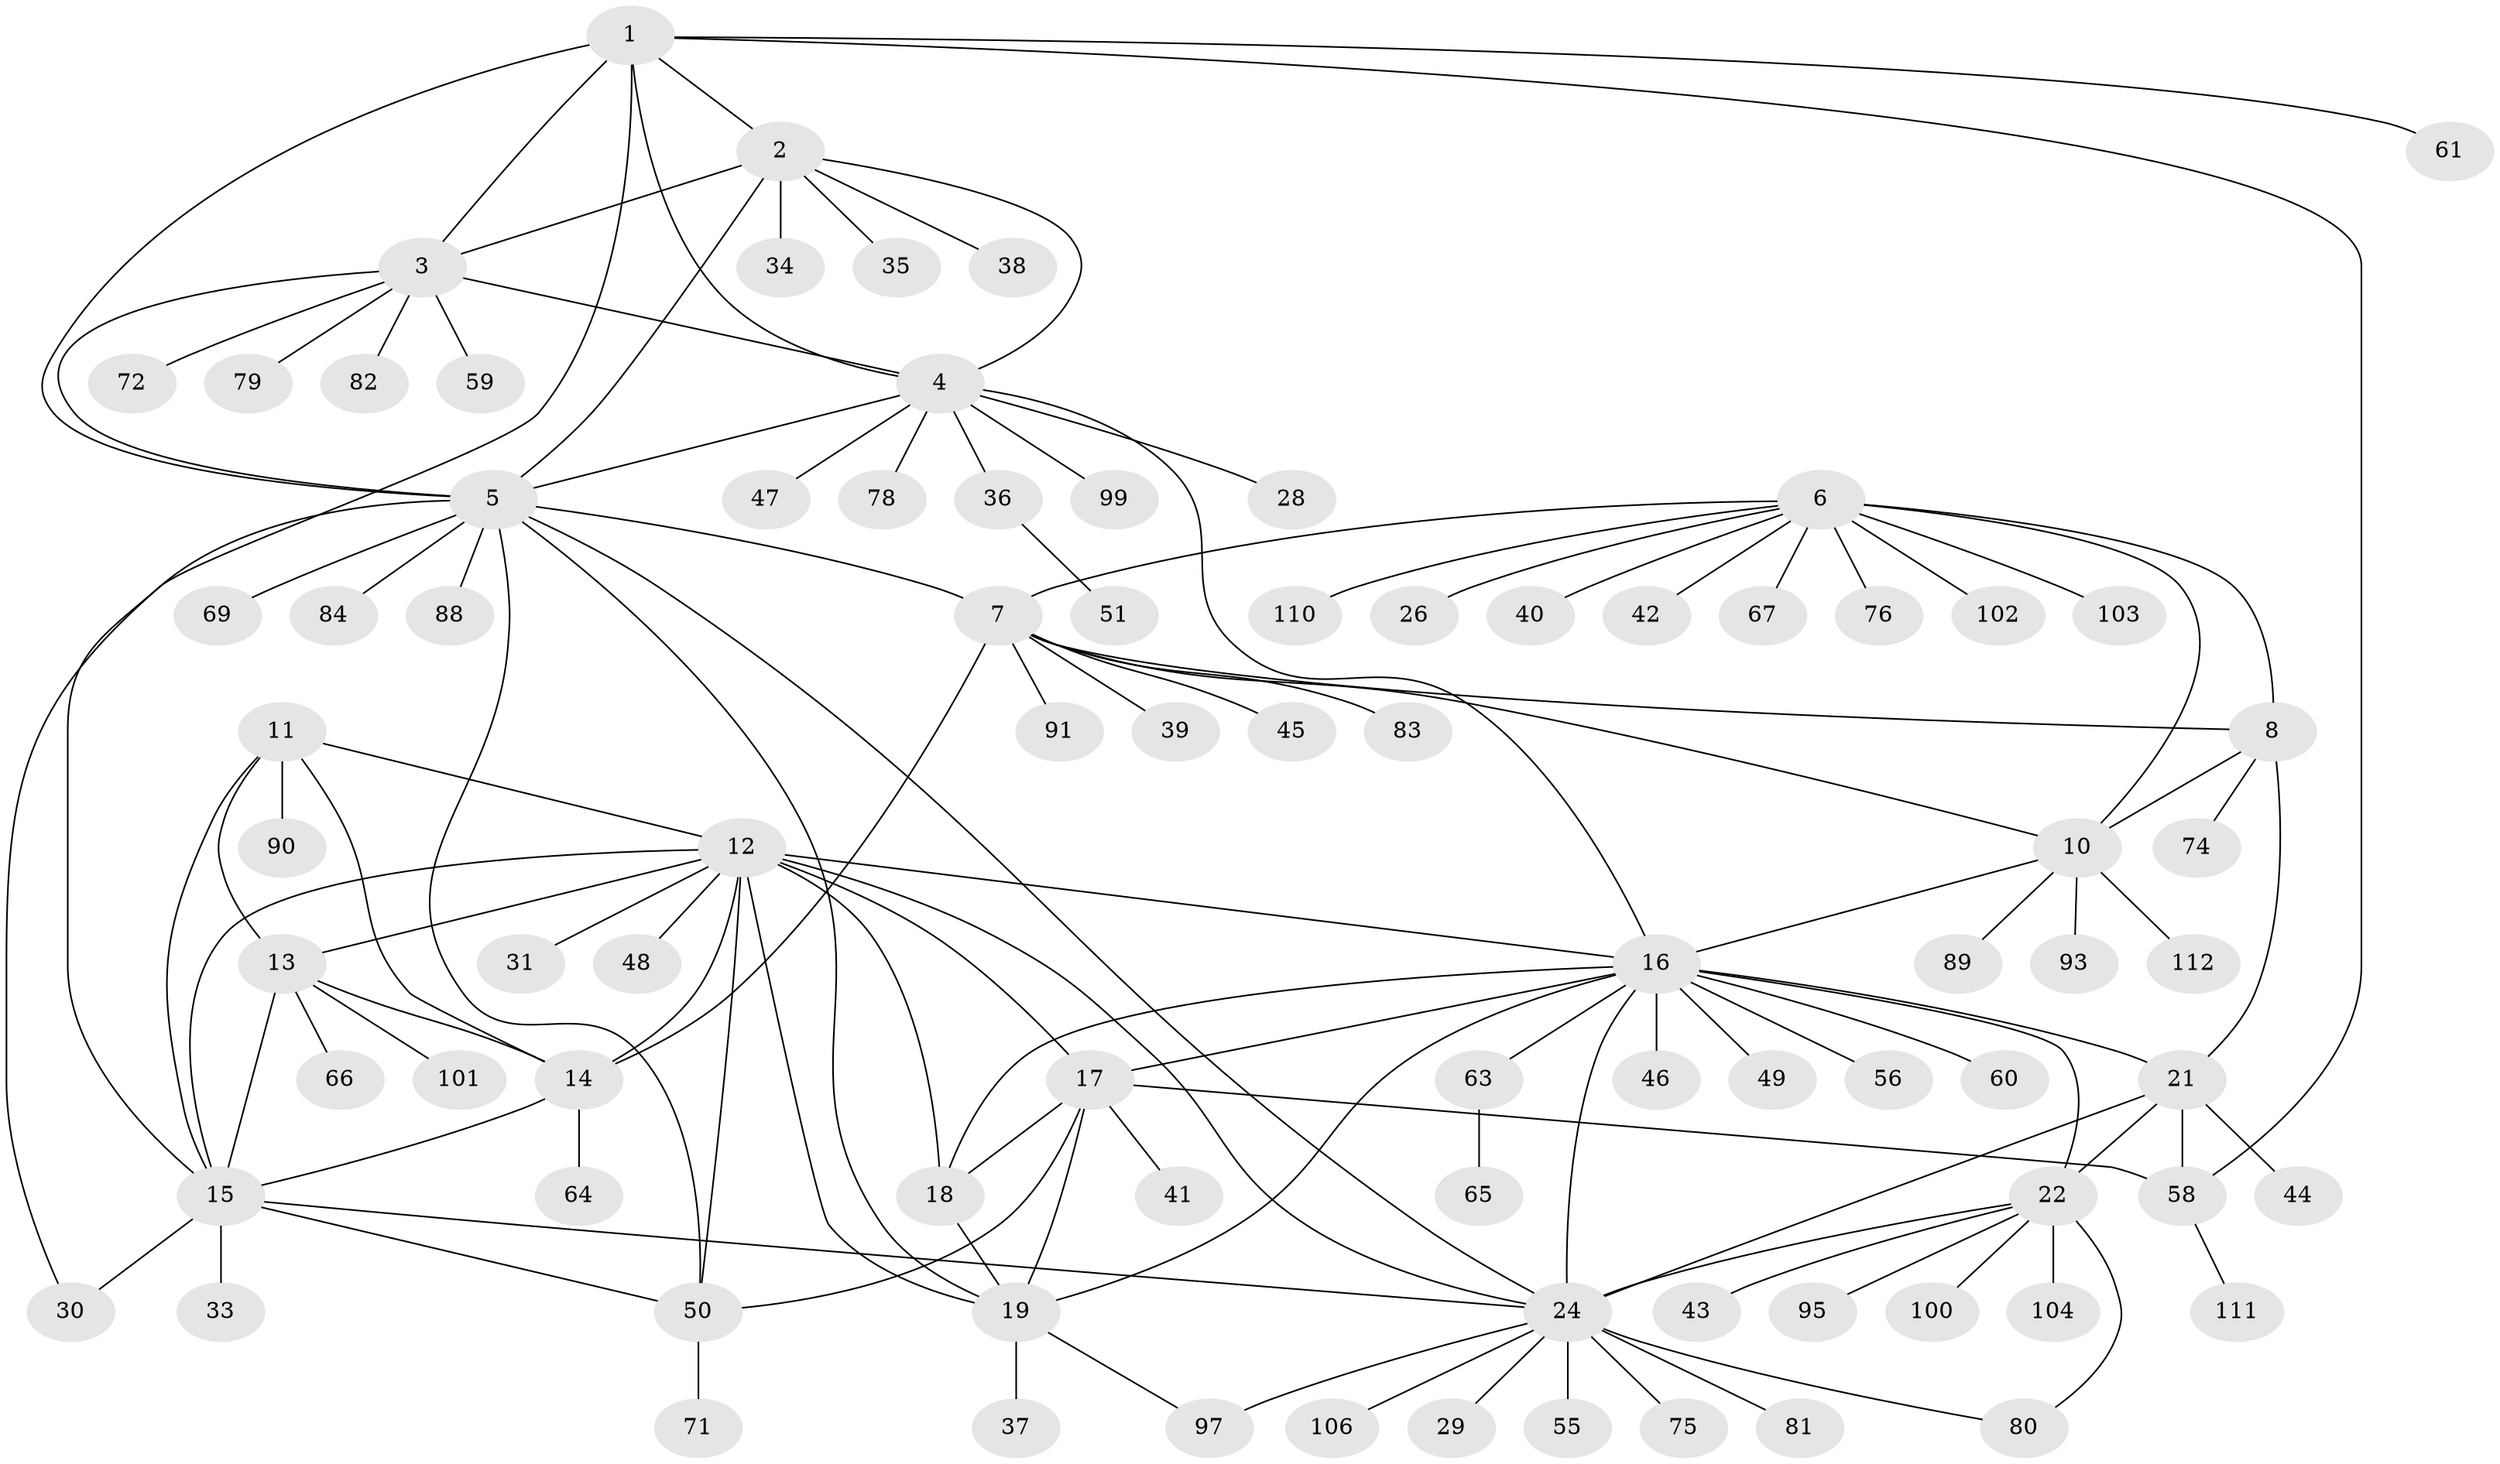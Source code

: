 // original degree distribution, {7: 0.0625, 8: 0.044642857142857144, 10: 0.026785714285714284, 12: 0.008928571428571428, 11: 0.008928571428571428, 9: 0.026785714285714284, 5: 0.026785714285714284, 6: 0.008928571428571428, 13: 0.008928571428571428, 1: 0.625, 2: 0.09821428571428571, 3: 0.044642857142857144, 4: 0.008928571428571428}
// Generated by graph-tools (version 1.1) at 2025/11/02/27/25 16:11:34]
// undirected, 86 vertices, 125 edges
graph export_dot {
graph [start="1"]
  node [color=gray90,style=filled];
  1;
  2 [super="+107"];
  3 [super="+57"];
  4 [super="+98"];
  5 [super="+70"];
  6 [super="+9"];
  7 [super="+108"];
  8 [super="+27"];
  10 [super="+96"];
  11;
  12 [super="+20"];
  13 [super="+32"];
  14 [super="+62"];
  15 [super="+73"];
  16 [super="+25"];
  17 [super="+87"];
  18 [super="+53"];
  19 [super="+54"];
  21 [super="+23"];
  22 [super="+86"];
  24 [super="+68"];
  26;
  28;
  29 [super="+94"];
  30;
  31;
  33;
  34;
  35;
  36 [super="+92"];
  37 [super="+109"];
  38;
  39;
  40;
  41;
  42;
  43;
  44;
  45;
  46;
  47;
  48;
  49;
  50 [super="+52"];
  51;
  55;
  56;
  58 [super="+77"];
  59 [super="+85"];
  60;
  61;
  63;
  64;
  65;
  66;
  67;
  69;
  71;
  72 [super="+105"];
  74;
  75;
  76;
  78;
  79;
  80;
  81;
  82;
  83;
  84;
  88;
  89;
  90;
  91;
  93;
  95;
  97;
  99;
  100;
  101;
  102;
  103;
  104;
  106;
  110;
  111;
  112;
  1 -- 2;
  1 -- 3;
  1 -- 4;
  1 -- 5;
  1 -- 15;
  1 -- 61;
  1 -- 58;
  2 -- 3;
  2 -- 4;
  2 -- 5;
  2 -- 34;
  2 -- 35;
  2 -- 38;
  3 -- 4;
  3 -- 5;
  3 -- 59;
  3 -- 72;
  3 -- 82;
  3 -- 79;
  4 -- 5;
  4 -- 28;
  4 -- 36;
  4 -- 47;
  4 -- 78;
  4 -- 99;
  4 -- 16;
  5 -- 7;
  5 -- 19;
  5 -- 24;
  5 -- 30;
  5 -- 69;
  5 -- 84;
  5 -- 88;
  5 -- 50;
  6 -- 7 [weight=2];
  6 -- 8 [weight=2];
  6 -- 10 [weight=2];
  6 -- 26;
  6 -- 40;
  6 -- 102;
  6 -- 67;
  6 -- 103;
  6 -- 42;
  6 -- 76;
  6 -- 110;
  7 -- 8;
  7 -- 10;
  7 -- 14;
  7 -- 39;
  7 -- 45;
  7 -- 83;
  7 -- 91;
  8 -- 10;
  8 -- 74;
  8 -- 21;
  10 -- 16;
  10 -- 89;
  10 -- 93;
  10 -- 112;
  11 -- 12;
  11 -- 13;
  11 -- 14;
  11 -- 15;
  11 -- 90;
  12 -- 13;
  12 -- 14;
  12 -- 15;
  12 -- 48;
  12 -- 50;
  12 -- 16;
  12 -- 17;
  12 -- 18;
  12 -- 19;
  12 -- 24;
  12 -- 31;
  13 -- 14;
  13 -- 15;
  13 -- 66;
  13 -- 101;
  14 -- 15;
  14 -- 64;
  15 -- 24;
  15 -- 30;
  15 -- 33;
  15 -- 50;
  16 -- 17;
  16 -- 18;
  16 -- 19;
  16 -- 63;
  16 -- 46;
  16 -- 49;
  16 -- 21 [weight=2];
  16 -- 22;
  16 -- 24;
  16 -- 56;
  16 -- 60;
  17 -- 18;
  17 -- 19;
  17 -- 41;
  17 -- 50;
  17 -- 58;
  18 -- 19;
  19 -- 37;
  19 -- 97;
  21 -- 22 [weight=2];
  21 -- 24 [weight=2];
  21 -- 44;
  21 -- 58;
  22 -- 24;
  22 -- 43;
  22 -- 80;
  22 -- 95;
  22 -- 100;
  22 -- 104;
  24 -- 29;
  24 -- 55;
  24 -- 75;
  24 -- 81;
  24 -- 97;
  24 -- 106;
  24 -- 80;
  36 -- 51;
  50 -- 71;
  58 -- 111;
  63 -- 65;
}
